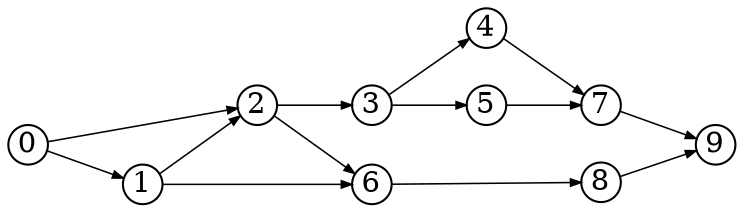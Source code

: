 digraph{
  rankdir=LR
  node [shape=circle,fixedsize=true,width=.26]
  edge [penwidth=0.75,arrowsize=0.5]
  9 -> {}
  8 -> {9}
  7 -> {9}
  6 -> {8}
  5 -> {7}
  4 -> {7}
  3 -> {4 5}
  2 -> {3 6}
  1 -> {2 6}
  0 -> {1 2}
}
